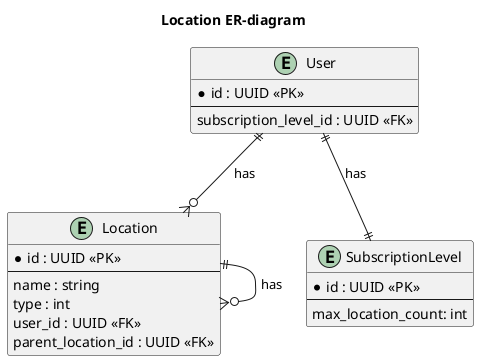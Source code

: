 @startuml er-location
title Location ER-diagram

entity Location {
  * id : UUID <<PK>>
  --
  name : string
  type : int
  user_id : UUID <<FK>>
  parent_location_id : UUID <<FK>>
}

entity SubscriptionLevel {
  * id : UUID <<PK>>
  --
  max_location_count: int
}

entity User {
  * id : UUID <<PK>>
  --
  subscription_level_id : UUID <<FK>>
}

User ||--o{ Location : "has"
User ||--|| SubscriptionLevel : "has"
Location ||--o{ Location : "has"

@enduml